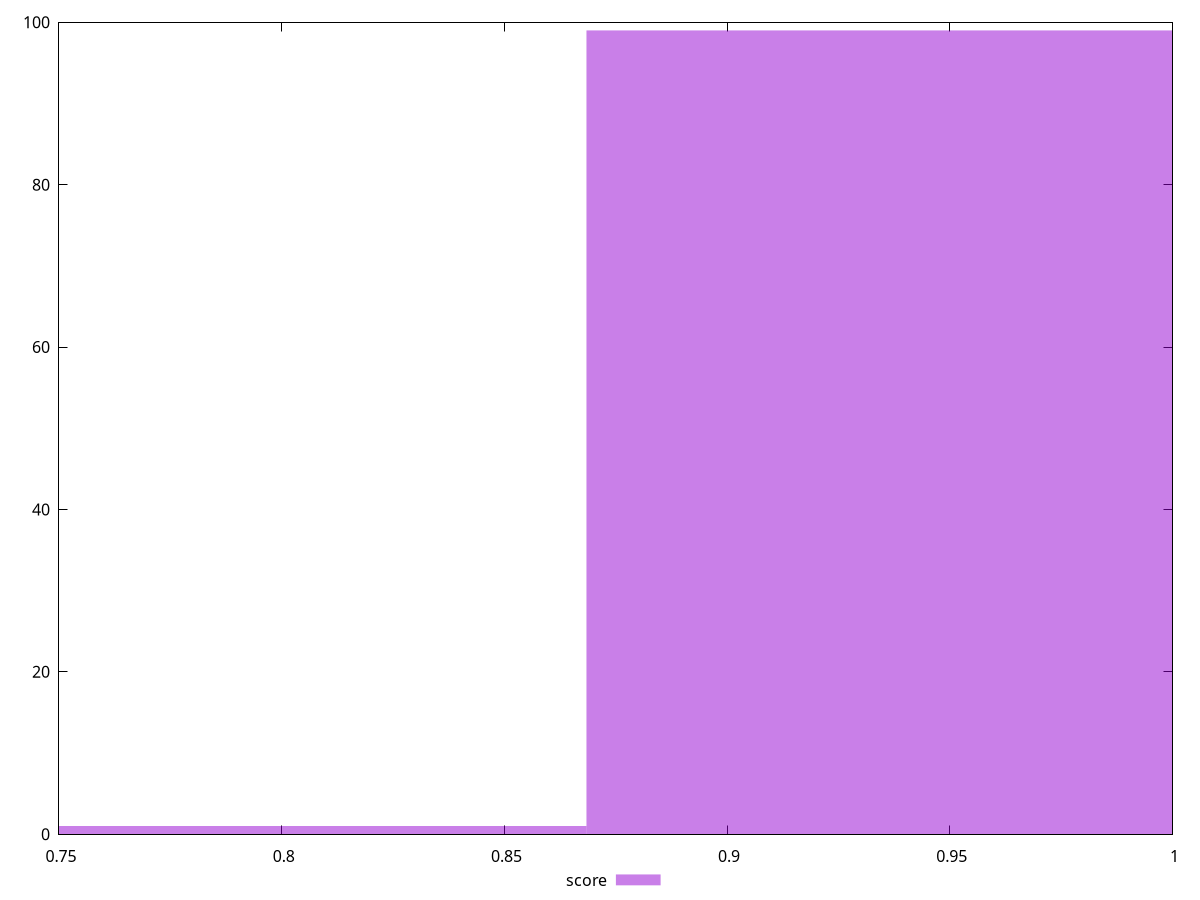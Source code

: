 reset

$score <<EOF
0.9352270878063126 99
0.8016232181196965 1
EOF

set key outside below
set boxwidth 0.13360386968661608
set xrange [0.75:1]
set yrange [0:100]
set trange [0:100]
set style fill transparent solid 0.5 noborder
set terminal svg size 640, 490 enhanced background rgb 'white'
set output "report_00018_2021-02-10T15-25-16.877Z/unused-css-rules/samples/pages+cached+noadtech/score/histogram.svg"

plot $score title "score" with boxes

reset
